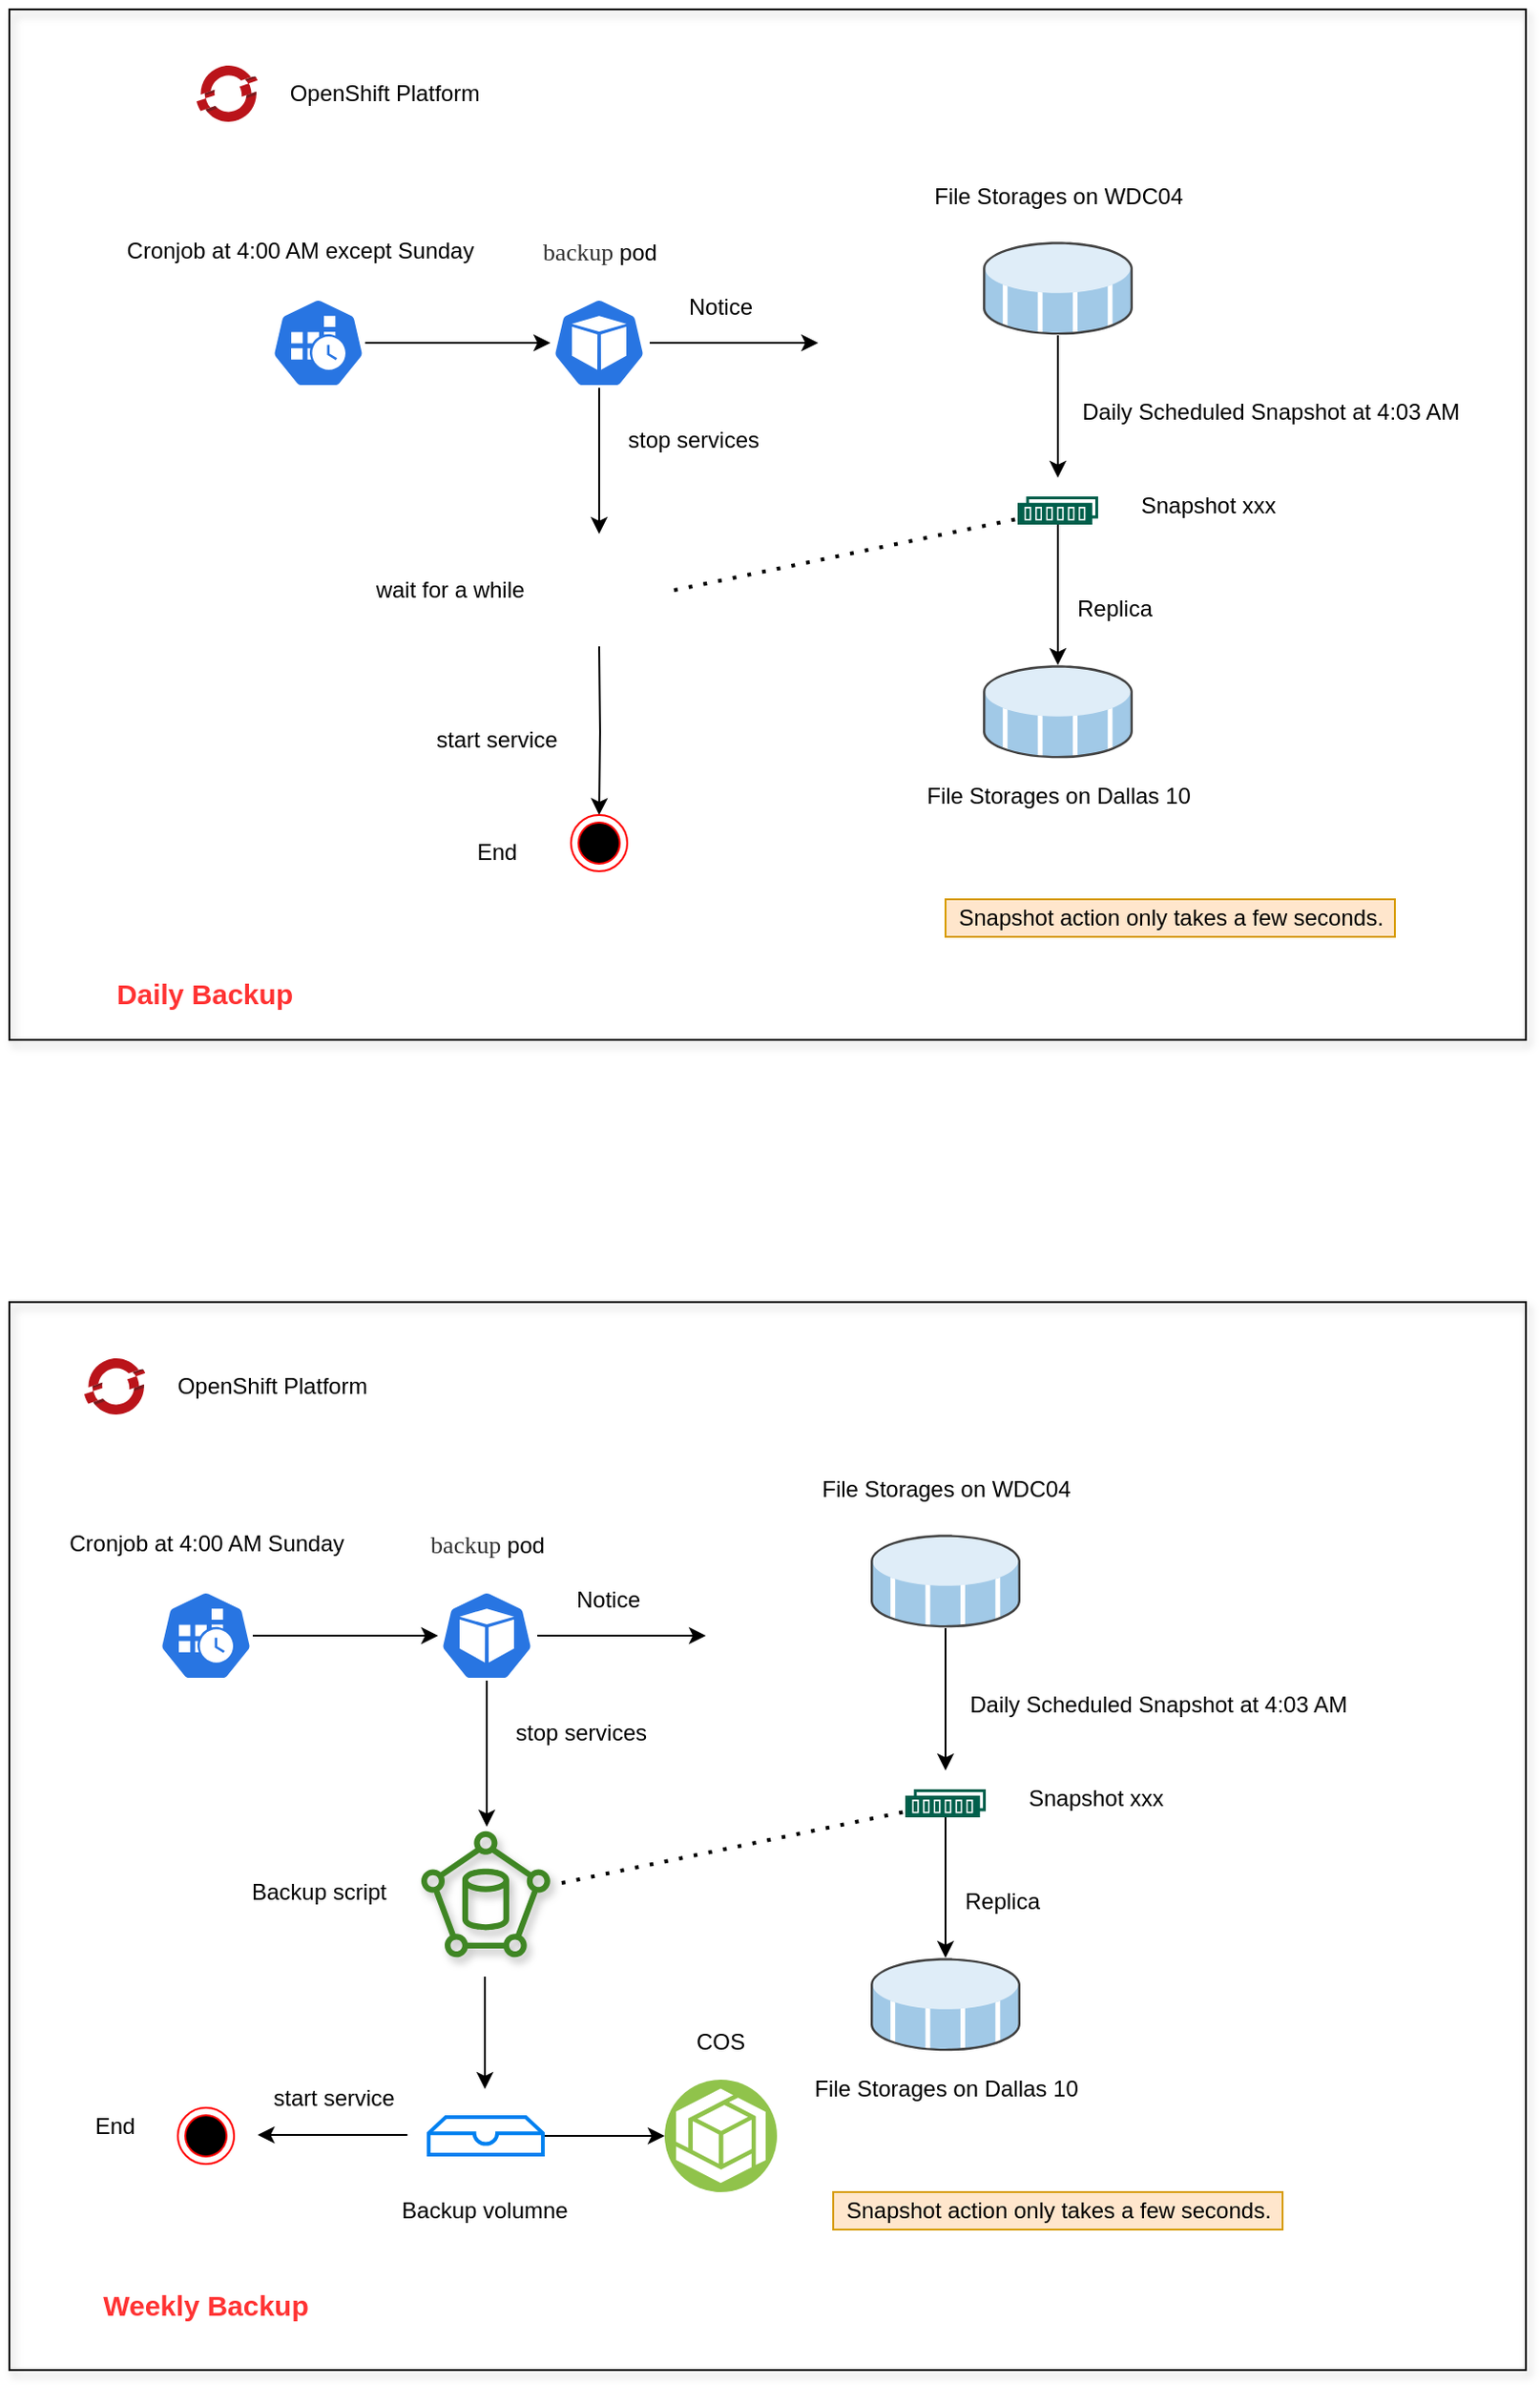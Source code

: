<mxfile version="20.1.1" type="github">
  <diagram id="WXbRl40rSkPynY5nRWmN" name="Page-1">
    <mxGraphModel dx="896" dy="588" grid="1" gridSize="10" guides="1" tooltips="1" connect="1" arrows="1" fold="1" page="1" pageScale="1" pageWidth="850" pageHeight="1100" math="0" shadow="0">
      <root>
        <mxCell id="0" />
        <mxCell id="1" parent="0" />
        <mxCell id="CRXNA2ymW0W_loP6-qAH-23" style="edgeStyle=orthogonalEdgeStyle;rounded=0;orthogonalLoop=1;jettySize=auto;html=1;" parent="1" source="CRXNA2ymW0W_loP6-qAH-2" edge="1">
          <mxGeometry relative="1" as="geometry">
            <mxPoint x="590" y="290" as="targetPoint" />
          </mxGeometry>
        </mxCell>
        <mxCell id="CRXNA2ymW0W_loP6-qAH-2" value="" style="shadow=0;dashed=0;html=1;labelPosition=center;verticalLabelPosition=bottom;verticalAlign=top;align=center;outlineConnect=0;shape=mxgraph.veeam.3d.datastore_snapshot;" parent="1" vertex="1">
          <mxGeometry x="550" y="164" width="80" height="50" as="geometry" />
        </mxCell>
        <mxCell id="CRXNA2ymW0W_loP6-qAH-3" value="File Storages on WDC04" style="text;html=1;align=center;verticalAlign=middle;resizable=0;points=[];autosize=1;strokeColor=none;fillColor=none;" parent="1" vertex="1">
          <mxGeometry x="515" y="130" width="150" height="20" as="geometry" />
        </mxCell>
        <mxCell id="CRXNA2ymW0W_loP6-qAH-8" style="edgeStyle=orthogonalEdgeStyle;rounded=0;orthogonalLoop=1;jettySize=auto;html=1;entryX=-0.02;entryY=0.5;entryDx=0;entryDy=0;entryPerimeter=0;" parent="1" source="CRXNA2ymW0W_loP6-qAH-4" target="CRXNA2ymW0W_loP6-qAH-6" edge="1">
          <mxGeometry relative="1" as="geometry" />
        </mxCell>
        <mxCell id="CRXNA2ymW0W_loP6-qAH-4" value="" style="sketch=0;html=1;dashed=0;whitespace=wrap;fillColor=#2875E2;strokeColor=#ffffff;points=[[0.005,0.63,0],[0.1,0.2,0],[0.9,0.2,0],[0.5,0,0],[0.995,0.63,0],[0.72,0.99,0],[0.5,1,0],[0.28,0.99,0]];shape=mxgraph.kubernetes.icon;prIcon=cronjob" parent="1" vertex="1">
          <mxGeometry x="170" y="194" width="50" height="48" as="geometry" />
        </mxCell>
        <mxCell id="CRXNA2ymW0W_loP6-qAH-5" value="Cronjob at 4:00 AM except Sunday" style="text;html=1;align=center;verticalAlign=middle;resizable=0;points=[];autosize=1;strokeColor=none;fillColor=none;" parent="1" vertex="1">
          <mxGeometry x="80" y="154" width="210" height="30" as="geometry" />
        </mxCell>
        <mxCell id="CRXNA2ymW0W_loP6-qAH-11" style="edgeStyle=orthogonalEdgeStyle;rounded=0;orthogonalLoop=1;jettySize=auto;html=1;" parent="1" source="CRXNA2ymW0W_loP6-qAH-6" edge="1">
          <mxGeometry relative="1" as="geometry">
            <mxPoint x="345" y="320" as="targetPoint" />
          </mxGeometry>
        </mxCell>
        <mxCell id="CRXNA2ymW0W_loP6-qAH-6" value="" style="sketch=0;html=1;dashed=0;whitespace=wrap;fillColor=#2875E2;strokeColor=#ffffff;points=[[0.005,0.63,0],[0.1,0.2,0],[0.9,0.2,0],[0.5,0,0],[0.995,0.63,0],[0.72,0.99,0],[0.5,1,0],[0.28,0.99,0]];shape=mxgraph.kubernetes.icon;prIcon=pod" parent="1" vertex="1">
          <mxGeometry x="320" y="194" width="50" height="48" as="geometry" />
        </mxCell>
        <mxCell id="CRXNA2ymW0W_loP6-qAH-10" value="&lt;div style=&quot;text-align: left;&quot;&gt;&lt;span style=&quot;background-color: initial;&quot;&gt;&lt;font face=&quot;MacDictSTHeiti&quot; color=&quot;#313131&quot;&gt;&lt;span style=&quot;font-size: 13px; caret-color: rgb(49, 49, 49);&quot;&gt;backup&lt;/span&gt;&lt;/font&gt; pod&lt;/span&gt;&lt;/div&gt;" style="text;html=1;align=center;verticalAlign=middle;resizable=0;points=[];autosize=1;strokeColor=none;fillColor=none;" parent="1" vertex="1">
          <mxGeometry x="300" y="154" width="90" height="30" as="geometry" />
        </mxCell>
        <mxCell id="CRXNA2ymW0W_loP6-qAH-13" value="stop services" style="text;html=1;align=center;verticalAlign=middle;resizable=0;points=[];autosize=1;strokeColor=none;fillColor=none;" parent="1" vertex="1">
          <mxGeometry x="350" y="260" width="90" height="20" as="geometry" />
        </mxCell>
        <mxCell id="CRXNA2ymW0W_loP6-qAH-17" style="edgeStyle=orthogonalEdgeStyle;rounded=0;orthogonalLoop=1;jettySize=auto;html=1;entryX=0.5;entryY=0;entryDx=0;entryDy=0;" parent="1" edge="1" target="CRXNA2ymW0W_loP6-qAH-18">
          <mxGeometry relative="1" as="geometry">
            <mxPoint x="200" y="350" as="targetPoint" />
            <mxPoint x="345" y="380" as="sourcePoint" />
          </mxGeometry>
        </mxCell>
        <mxCell id="CRXNA2ymW0W_loP6-qAH-16" value="" style="shape=image;html=1;verticalAlign=top;verticalLabelPosition=bottom;labelBackgroundColor=#ffffff;imageAspect=0;aspect=fixed;image=https://cdn0.iconfinder.com/data/icons/Vector-Icon-set-1-BevelAndEmboss-Net/89/alarm-clock.png" parent="1" vertex="1">
          <mxGeometry x="305" y="310" width="80" height="80" as="geometry" />
        </mxCell>
        <mxCell id="CRXNA2ymW0W_loP6-qAH-18" value="" style="ellipse;html=1;shape=endState;fillColor=#000000;strokeColor=#ff0000;" parent="1" vertex="1">
          <mxGeometry x="330" y="470" width="30" height="30" as="geometry" />
        </mxCell>
        <mxCell id="CRXNA2ymW0W_loP6-qAH-19" value="End" style="text;html=1;align=center;verticalAlign=middle;resizable=0;points=[];autosize=1;strokeColor=none;fillColor=none;" parent="1" vertex="1">
          <mxGeometry x="270" y="480" width="40" height="20" as="geometry" />
        </mxCell>
        <mxCell id="CRXNA2ymW0W_loP6-qAH-20" value="wait for a while" style="text;html=1;align=center;verticalAlign=middle;resizable=0;points=[];autosize=1;strokeColor=none;fillColor=none;" parent="1" vertex="1">
          <mxGeometry x="220" y="340" width="90" height="20" as="geometry" />
        </mxCell>
        <mxCell id="CRXNA2ymW0W_loP6-qAH-27" style="edgeStyle=orthogonalEdgeStyle;rounded=0;orthogonalLoop=1;jettySize=auto;html=1;" parent="1" source="CRXNA2ymW0W_loP6-qAH-22" target="CRXNA2ymW0W_loP6-qAH-26" edge="1">
          <mxGeometry relative="1" as="geometry" />
        </mxCell>
        <mxCell id="CRXNA2ymW0W_loP6-qAH-22" value="" style="sketch=0;pointerEvents=1;shadow=0;dashed=0;html=1;strokeColor=none;fillColor=#005F4B;labelPosition=center;verticalLabelPosition=bottom;verticalAlign=top;align=center;outlineConnect=0;shape=mxgraph.veeam2.storage_with_snapshot;" parent="1" vertex="1">
          <mxGeometry x="568.5" y="300" width="43" height="15" as="geometry" />
        </mxCell>
        <mxCell id="CRXNA2ymW0W_loP6-qAH-24" value="Daily Scheduled Snapshot at 4:03 AM&amp;nbsp;" style="text;html=1;align=center;verticalAlign=middle;resizable=0;points=[];autosize=1;strokeColor=none;fillColor=none;" parent="1" vertex="1">
          <mxGeometry x="590" y="240" width="230" height="30" as="geometry" />
        </mxCell>
        <mxCell id="CRXNA2ymW0W_loP6-qAH-26" value="" style="shadow=0;dashed=0;html=1;labelPosition=center;verticalLabelPosition=bottom;verticalAlign=top;align=center;outlineConnect=0;shape=mxgraph.veeam.3d.datastore_snapshot;" parent="1" vertex="1">
          <mxGeometry x="550" y="390" width="80" height="50" as="geometry" />
        </mxCell>
        <mxCell id="CRXNA2ymW0W_loP6-qAH-28" value="File Storages on Dallas 10" style="text;html=1;align=center;verticalAlign=middle;resizable=0;points=[];autosize=1;strokeColor=none;fillColor=none;" parent="1" vertex="1">
          <mxGeometry x="510" y="450" width="160" height="20" as="geometry" />
        </mxCell>
        <mxCell id="CRXNA2ymW0W_loP6-qAH-29" value="Replica" style="text;html=1;align=center;verticalAlign=middle;resizable=0;points=[];autosize=1;strokeColor=none;fillColor=none;" parent="1" vertex="1">
          <mxGeometry x="590" y="350" width="60" height="20" as="geometry" />
        </mxCell>
        <mxCell id="CRXNA2ymW0W_loP6-qAH-30" value="" style="endArrow=none;dashed=1;html=1;dashPattern=1 3;strokeWidth=2;rounded=0;exitX=1;exitY=0.5;exitDx=0;exitDy=0;" parent="1" source="CRXNA2ymW0W_loP6-qAH-16" target="CRXNA2ymW0W_loP6-qAH-22" edge="1">
          <mxGeometry width="50" height="50" relative="1" as="geometry">
            <mxPoint x="400" y="310" as="sourcePoint" />
            <mxPoint x="560" y="300" as="targetPoint" />
          </mxGeometry>
        </mxCell>
        <mxCell id="CRXNA2ymW0W_loP6-qAH-31" value="" style="sketch=0;aspect=fixed;html=1;points=[];align=center;image;fontSize=12;image=img/lib/mscae/OpenShift.svg;" parent="1" vertex="1">
          <mxGeometry x="130" y="70" width="32.61" height="30" as="geometry" />
        </mxCell>
        <mxCell id="CRXNA2ymW0W_loP6-qAH-32" value="OpenShift Platform" style="text;html=1;align=center;verticalAlign=middle;resizable=0;points=[];autosize=1;strokeColor=none;fillColor=none;" parent="1" vertex="1">
          <mxGeometry x="170" y="75" width="120" height="20" as="geometry" />
        </mxCell>
        <mxCell id="CRXNA2ymW0W_loP6-qAH-33" value="start service" style="text;html=1;align=center;verticalAlign=middle;resizable=0;points=[];autosize=1;strokeColor=none;fillColor=none;" parent="1" vertex="1">
          <mxGeometry x="250" y="420" width="80" height="20" as="geometry" />
        </mxCell>
        <mxCell id="CRXNA2ymW0W_loP6-qAH-34" value="Snapshot xxx" style="text;html=1;align=center;verticalAlign=middle;resizable=0;points=[];autosize=1;strokeColor=none;fillColor=none;" parent="1" vertex="1">
          <mxGeometry x="625" y="295" width="90" height="20" as="geometry" />
        </mxCell>
        <mxCell id="CRXNA2ymW0W_loP6-qAH-36" value="Snapshot action only takes a few seconds." style="text;html=1;align=center;verticalAlign=middle;resizable=0;points=[];autosize=1;strokeColor=#d79b00;fillColor=#ffe6cc;" parent="1" vertex="1">
          <mxGeometry x="530" y="515" width="240" height="20" as="geometry" />
        </mxCell>
        <mxCell id="mQwdU999YPpgApwULpEB-1" value="&lt;font color=&quot;#ff3333&quot; style=&quot;font-size: 15px;&quot;&gt;Daily Backup&lt;/font&gt;" style="text;html=1;strokeColor=none;fillColor=none;align=center;verticalAlign=middle;whiteSpace=wrap;rounded=0;fontSize=15;fontStyle=1" vertex="1" parent="1">
          <mxGeometry x="80.28" y="550" width="109.44" height="30" as="geometry" />
        </mxCell>
        <mxCell id="mQwdU999YPpgApwULpEB-2" value="" style="shape=image;html=1;verticalAlign=top;verticalLabelPosition=bottom;labelBackgroundColor=#ffffff;imageAspect=0;aspect=fixed;image=https://cdn2.iconfinder.com/data/icons/social-media-2285/512/1_Slack_colored_svg-128.png;fontColor=#FF3333;" vertex="1" parent="1">
          <mxGeometry x="462" y="194" width="48" height="48" as="geometry" />
        </mxCell>
        <mxCell id="mQwdU999YPpgApwULpEB-4" value="" style="endArrow=classic;html=1;rounded=0;fontColor=#000000;entryX=0;entryY=0.5;entryDx=0;entryDy=0;exitX=1.04;exitY=0.5;exitDx=0;exitDy=0;exitPerimeter=0;" edge="1" parent="1" source="CRXNA2ymW0W_loP6-qAH-6" target="mQwdU999YPpgApwULpEB-2">
          <mxGeometry width="50" height="50" relative="1" as="geometry">
            <mxPoint x="380" y="220" as="sourcePoint" />
            <mxPoint x="440" y="218" as="targetPoint" />
            <Array as="points" />
          </mxGeometry>
        </mxCell>
        <mxCell id="mQwdU999YPpgApwULpEB-5" value="Notice" style="text;html=1;strokeColor=none;fillColor=none;align=center;verticalAlign=middle;whiteSpace=wrap;rounded=0;fontColor=#000000;" vertex="1" parent="1">
          <mxGeometry x="380" y="184" width="60" height="30" as="geometry" />
        </mxCell>
        <mxCell id="mQwdU999YPpgApwULpEB-6" style="edgeStyle=orthogonalEdgeStyle;rounded=0;orthogonalLoop=1;jettySize=auto;html=1;" edge="1" parent="1" source="mQwdU999YPpgApwULpEB-7">
          <mxGeometry relative="1" as="geometry">
            <mxPoint x="530" y="980" as="targetPoint" />
          </mxGeometry>
        </mxCell>
        <mxCell id="mQwdU999YPpgApwULpEB-7" value="" style="shadow=0;dashed=0;html=1;labelPosition=center;verticalLabelPosition=bottom;verticalAlign=top;align=center;outlineConnect=0;shape=mxgraph.veeam.3d.datastore_snapshot;" vertex="1" parent="1">
          <mxGeometry x="490" y="854" width="80" height="50" as="geometry" />
        </mxCell>
        <mxCell id="mQwdU999YPpgApwULpEB-8" value="File Storages on WDC04" style="text;html=1;align=center;verticalAlign=middle;resizable=0;points=[];autosize=1;strokeColor=none;fillColor=none;" vertex="1" parent="1">
          <mxGeometry x="455" y="820" width="150" height="20" as="geometry" />
        </mxCell>
        <mxCell id="mQwdU999YPpgApwULpEB-9" style="edgeStyle=orthogonalEdgeStyle;rounded=0;orthogonalLoop=1;jettySize=auto;html=1;entryX=-0.02;entryY=0.5;entryDx=0;entryDy=0;entryPerimeter=0;" edge="1" parent="1" source="mQwdU999YPpgApwULpEB-10" target="mQwdU999YPpgApwULpEB-12">
          <mxGeometry relative="1" as="geometry" />
        </mxCell>
        <mxCell id="mQwdU999YPpgApwULpEB-10" value="" style="sketch=0;html=1;dashed=0;whitespace=wrap;fillColor=#2875E2;strokeColor=#ffffff;points=[[0.005,0.63,0],[0.1,0.2,0],[0.9,0.2,0],[0.5,0,0],[0.995,0.63,0],[0.72,0.99,0],[0.5,1,0],[0.28,0.99,0]];shape=mxgraph.kubernetes.icon;prIcon=cronjob" vertex="1" parent="1">
          <mxGeometry x="110" y="884" width="50" height="48" as="geometry" />
        </mxCell>
        <mxCell id="mQwdU999YPpgApwULpEB-11" style="edgeStyle=orthogonalEdgeStyle;rounded=0;orthogonalLoop=1;jettySize=auto;html=1;" edge="1" parent="1" source="mQwdU999YPpgApwULpEB-12">
          <mxGeometry relative="1" as="geometry">
            <mxPoint x="285" y="1010" as="targetPoint" />
          </mxGeometry>
        </mxCell>
        <mxCell id="mQwdU999YPpgApwULpEB-12" value="" style="sketch=0;html=1;dashed=0;whitespace=wrap;fillColor=#2875E2;strokeColor=#ffffff;points=[[0.005,0.63,0],[0.1,0.2,0],[0.9,0.2,0],[0.5,0,0],[0.995,0.63,0],[0.72,0.99,0],[0.5,1,0],[0.28,0.99,0]];shape=mxgraph.kubernetes.icon;prIcon=pod" vertex="1" parent="1">
          <mxGeometry x="260" y="884" width="50" height="48" as="geometry" />
        </mxCell>
        <mxCell id="mQwdU999YPpgApwULpEB-13" value="&lt;div style=&quot;text-align: left;&quot;&gt;&lt;span style=&quot;background-color: initial;&quot;&gt;&lt;font face=&quot;MacDictSTHeiti&quot; color=&quot;#313131&quot;&gt;&lt;span style=&quot;font-size: 13px; caret-color: rgb(49, 49, 49);&quot;&gt;backup&lt;/span&gt;&lt;/font&gt; pod&lt;/span&gt;&lt;/div&gt;" style="text;html=1;align=center;verticalAlign=middle;resizable=0;points=[];autosize=1;strokeColor=none;fillColor=none;" vertex="1" parent="1">
          <mxGeometry x="240" y="844" width="90" height="30" as="geometry" />
        </mxCell>
        <mxCell id="mQwdU999YPpgApwULpEB-14" value="stop services" style="text;html=1;align=center;verticalAlign=middle;resizable=0;points=[];autosize=1;strokeColor=none;fillColor=none;" vertex="1" parent="1">
          <mxGeometry x="290" y="950" width="90" height="20" as="geometry" />
        </mxCell>
        <mxCell id="mQwdU999YPpgApwULpEB-17" value="" style="ellipse;html=1;shape=endState;fillColor=#000000;strokeColor=#ff0000;" vertex="1" parent="1">
          <mxGeometry x="120" y="1160" width="30" height="30" as="geometry" />
        </mxCell>
        <mxCell id="mQwdU999YPpgApwULpEB-18" value="End" style="text;html=1;align=center;verticalAlign=middle;resizable=0;points=[];autosize=1;strokeColor=none;fillColor=none;" vertex="1" parent="1">
          <mxGeometry x="66.3" y="1160" width="40" height="20" as="geometry" />
        </mxCell>
        <mxCell id="mQwdU999YPpgApwULpEB-19" value="Backup script" style="text;html=1;align=center;verticalAlign=middle;resizable=0;points=[];autosize=1;strokeColor=none;fillColor=none;" vertex="1" parent="1">
          <mxGeometry x="145" y="1030" width="100" height="30" as="geometry" />
        </mxCell>
        <mxCell id="mQwdU999YPpgApwULpEB-20" style="edgeStyle=orthogonalEdgeStyle;rounded=0;orthogonalLoop=1;jettySize=auto;html=1;" edge="1" parent="1" source="mQwdU999YPpgApwULpEB-21" target="mQwdU999YPpgApwULpEB-23">
          <mxGeometry relative="1" as="geometry" />
        </mxCell>
        <mxCell id="mQwdU999YPpgApwULpEB-21" value="" style="sketch=0;pointerEvents=1;shadow=0;dashed=0;html=1;strokeColor=none;fillColor=#005F4B;labelPosition=center;verticalLabelPosition=bottom;verticalAlign=top;align=center;outlineConnect=0;shape=mxgraph.veeam2.storage_with_snapshot;" vertex="1" parent="1">
          <mxGeometry x="508.5" y="990" width="43" height="15" as="geometry" />
        </mxCell>
        <mxCell id="mQwdU999YPpgApwULpEB-22" value="Daily Scheduled Snapshot at 4:03 AM&amp;nbsp;" style="text;html=1;align=center;verticalAlign=middle;resizable=0;points=[];autosize=1;strokeColor=none;fillColor=none;" vertex="1" parent="1">
          <mxGeometry x="530" y="930" width="230" height="30" as="geometry" />
        </mxCell>
        <mxCell id="mQwdU999YPpgApwULpEB-23" value="" style="shadow=0;dashed=0;html=1;labelPosition=center;verticalLabelPosition=bottom;verticalAlign=top;align=center;outlineConnect=0;shape=mxgraph.veeam.3d.datastore_snapshot;" vertex="1" parent="1">
          <mxGeometry x="490" y="1080" width="80" height="50" as="geometry" />
        </mxCell>
        <mxCell id="mQwdU999YPpgApwULpEB-24" value="File Storages on Dallas 10" style="text;html=1;align=center;verticalAlign=middle;resizable=0;points=[];autosize=1;strokeColor=none;fillColor=none;" vertex="1" parent="1">
          <mxGeometry x="450" y="1140" width="160" height="20" as="geometry" />
        </mxCell>
        <mxCell id="mQwdU999YPpgApwULpEB-25" value="Replica" style="text;html=1;align=center;verticalAlign=middle;resizable=0;points=[];autosize=1;strokeColor=none;fillColor=none;" vertex="1" parent="1">
          <mxGeometry x="530" y="1040" width="60" height="20" as="geometry" />
        </mxCell>
        <mxCell id="mQwdU999YPpgApwULpEB-26" value="" style="endArrow=none;dashed=1;html=1;dashPattern=1 3;strokeWidth=2;rounded=0;exitX=1;exitY=0.5;exitDx=0;exitDy=0;" edge="1" parent="1" target="mQwdU999YPpgApwULpEB-21">
          <mxGeometry width="50" height="50" relative="1" as="geometry">
            <mxPoint x="325" y="1040" as="sourcePoint" />
            <mxPoint x="500" y="990" as="targetPoint" />
          </mxGeometry>
        </mxCell>
        <mxCell id="mQwdU999YPpgApwULpEB-27" value="" style="sketch=0;aspect=fixed;html=1;points=[];align=center;image;fontSize=12;image=img/lib/mscae/OpenShift.svg;" vertex="1" parent="1">
          <mxGeometry x="70" y="760" width="32.61" height="30" as="geometry" />
        </mxCell>
        <mxCell id="mQwdU999YPpgApwULpEB-28" value="OpenShift Platform" style="text;html=1;align=center;verticalAlign=middle;resizable=0;points=[];autosize=1;strokeColor=none;fillColor=none;" vertex="1" parent="1">
          <mxGeometry x="110" y="765" width="120" height="20" as="geometry" />
        </mxCell>
        <mxCell id="mQwdU999YPpgApwULpEB-29" value="start service" style="text;html=1;align=center;verticalAlign=middle;resizable=0;points=[];autosize=1;strokeColor=none;fillColor=none;" vertex="1" parent="1">
          <mxGeometry x="162.61" y="1145" width="80" height="20" as="geometry" />
        </mxCell>
        <mxCell id="mQwdU999YPpgApwULpEB-30" value="Snapshot xxx" style="text;html=1;align=center;verticalAlign=middle;resizable=0;points=[];autosize=1;strokeColor=none;fillColor=none;" vertex="1" parent="1">
          <mxGeometry x="565" y="985" width="90" height="20" as="geometry" />
        </mxCell>
        <mxCell id="mQwdU999YPpgApwULpEB-31" value="Snapshot action only takes a few seconds." style="text;html=1;align=center;verticalAlign=middle;resizable=0;points=[];autosize=1;strokeColor=#d79b00;fillColor=#ffe6cc;" vertex="1" parent="1">
          <mxGeometry x="470" y="1205" width="240" height="20" as="geometry" />
        </mxCell>
        <mxCell id="mQwdU999YPpgApwULpEB-32" value="&lt;font color=&quot;#ff3333&quot; style=&quot;font-size: 15px;&quot;&gt;Weekly Backup&lt;/font&gt;" style="text;html=1;strokeColor=none;fillColor=none;align=center;verticalAlign=middle;whiteSpace=wrap;rounded=0;fontSize=15;fontStyle=1" vertex="1" parent="1">
          <mxGeometry x="25" y="1250" width="220" height="30" as="geometry" />
        </mxCell>
        <mxCell id="mQwdU999YPpgApwULpEB-33" value="" style="shape=image;html=1;verticalAlign=top;verticalLabelPosition=bottom;labelBackgroundColor=#ffffff;imageAspect=0;aspect=fixed;image=https://cdn2.iconfinder.com/data/icons/social-media-2285/512/1_Slack_colored_svg-128.png;fontColor=#FF3333;" vertex="1" parent="1">
          <mxGeometry x="402" y="884" width="48" height="48" as="geometry" />
        </mxCell>
        <mxCell id="mQwdU999YPpgApwULpEB-34" value="" style="endArrow=classic;html=1;rounded=0;fontColor=#000000;entryX=0;entryY=0.5;entryDx=0;entryDy=0;exitX=1.04;exitY=0.5;exitDx=0;exitDy=0;exitPerimeter=0;" edge="1" parent="1" source="mQwdU999YPpgApwULpEB-12" target="mQwdU999YPpgApwULpEB-33">
          <mxGeometry width="50" height="50" relative="1" as="geometry">
            <mxPoint x="320" y="910" as="sourcePoint" />
            <mxPoint x="380" y="908" as="targetPoint" />
            <Array as="points" />
          </mxGeometry>
        </mxCell>
        <mxCell id="mQwdU999YPpgApwULpEB-35" value="Notice" style="text;html=1;strokeColor=none;fillColor=none;align=center;verticalAlign=middle;whiteSpace=wrap;rounded=0;fontColor=#000000;" vertex="1" parent="1">
          <mxGeometry x="320" y="874" width="60" height="30" as="geometry" />
        </mxCell>
        <mxCell id="mQwdU999YPpgApwULpEB-39" value="Cronjob at 4:00 AM Sunday" style="text;html=1;align=center;verticalAlign=middle;resizable=0;points=[];autosize=1;strokeColor=none;fillColor=none;" vertex="1" parent="1">
          <mxGeometry x="50" y="844" width="170" height="30" as="geometry" />
        </mxCell>
        <mxCell id="mQwdU999YPpgApwULpEB-40" value="" style="sketch=0;outlineConnect=0;fontColor=#232F3E;gradientColor=none;fillColor=#3F8624;strokeColor=none;dashed=0;verticalLabelPosition=bottom;verticalAlign=top;align=center;html=1;fontSize=12;fontStyle=0;aspect=fixed;pointerEvents=1;shape=mxgraph.aws4.backup_database;shadow=1;" vertex="1" parent="1">
          <mxGeometry x="250" y="1012" width="68.88" height="68" as="geometry" />
        </mxCell>
        <mxCell id="mQwdU999YPpgApwULpEB-44" value="" style="edgeStyle=orthogonalEdgeStyle;rounded=0;orthogonalLoop=1;jettySize=auto;html=1;fontSize=15;fontColor=#000000;entryX=0;entryY=0.5;entryDx=0;entryDy=0;" edge="1" parent="1" source="mQwdU999YPpgApwULpEB-41" target="mQwdU999YPpgApwULpEB-42">
          <mxGeometry relative="1" as="geometry" />
        </mxCell>
        <mxCell id="mQwdU999YPpgApwULpEB-41" value="" style="html=1;verticalLabelPosition=bottom;align=center;labelBackgroundColor=#ffffff;verticalAlign=top;strokeWidth=2;strokeColor=#0080F0;shadow=0;dashed=0;shape=mxgraph.ios7.icons.storage;fontSize=15;fontColor=#000000;fillColor=none;" vertex="1" parent="1">
          <mxGeometry x="253.94" y="1165" width="61" height="20" as="geometry" />
        </mxCell>
        <mxCell id="mQwdU999YPpgApwULpEB-42" value="" style="aspect=fixed;perimeter=ellipsePerimeter;html=1;align=center;shadow=0;dashed=0;fontColor=#4277BB;labelBackgroundColor=#ffffff;fontSize=12;spacingTop=3;image;image=img/lib/ibm/vpc/ObjectStorage.svg;fillColor=none;" vertex="1" parent="1">
          <mxGeometry x="380" y="1145" width="60" height="60" as="geometry" />
        </mxCell>
        <mxCell id="mQwdU999YPpgApwULpEB-43" value="" style="endArrow=classic;html=1;rounded=0;fontSize=15;fontColor=#000000;" edge="1" parent="1">
          <mxGeometry width="50" height="50" relative="1" as="geometry">
            <mxPoint x="284" y="1090" as="sourcePoint" />
            <mxPoint x="284" y="1150" as="targetPoint" />
          </mxGeometry>
        </mxCell>
        <mxCell id="mQwdU999YPpgApwULpEB-45" value="" style="endArrow=classic;html=1;rounded=0;fontSize=15;fontColor=#000000;" edge="1" parent="1">
          <mxGeometry width="50" height="50" relative="1" as="geometry">
            <mxPoint x="242.61" y="1174.5" as="sourcePoint" />
            <mxPoint x="162.61" y="1174.5" as="targetPoint" />
          </mxGeometry>
        </mxCell>
        <mxCell id="mQwdU999YPpgApwULpEB-46" value="Backup volumne" style="text;html=1;strokeColor=none;fillColor=none;align=center;verticalAlign=middle;whiteSpace=wrap;rounded=0;shadow=1;fontSize=12;fontColor=#000000;" vertex="1" parent="1">
          <mxGeometry x="229.44" y="1200" width="110" height="30" as="geometry" />
        </mxCell>
        <mxCell id="mQwdU999YPpgApwULpEB-47" value="COS" style="text;html=1;strokeColor=none;fillColor=none;align=center;verticalAlign=middle;whiteSpace=wrap;rounded=0;shadow=1;fontSize=12;fontColor=#000000;" vertex="1" parent="1">
          <mxGeometry x="380" y="1110" width="60" height="30" as="geometry" />
        </mxCell>
        <mxCell id="mQwdU999YPpgApwULpEB-48" value="" style="rounded=0;whiteSpace=wrap;html=1;shadow=1;fontSize=12;fontColor=#000000;fillColor=none;" vertex="1" parent="1">
          <mxGeometry x="30" y="730" width="810" height="570" as="geometry" />
        </mxCell>
        <mxCell id="mQwdU999YPpgApwULpEB-50" value="" style="rounded=0;whiteSpace=wrap;html=1;shadow=1;fontSize=12;fontColor=#000000;fillColor=none;" vertex="1" parent="1">
          <mxGeometry x="30" y="40" width="810" height="550" as="geometry" />
        </mxCell>
      </root>
    </mxGraphModel>
  </diagram>
</mxfile>
